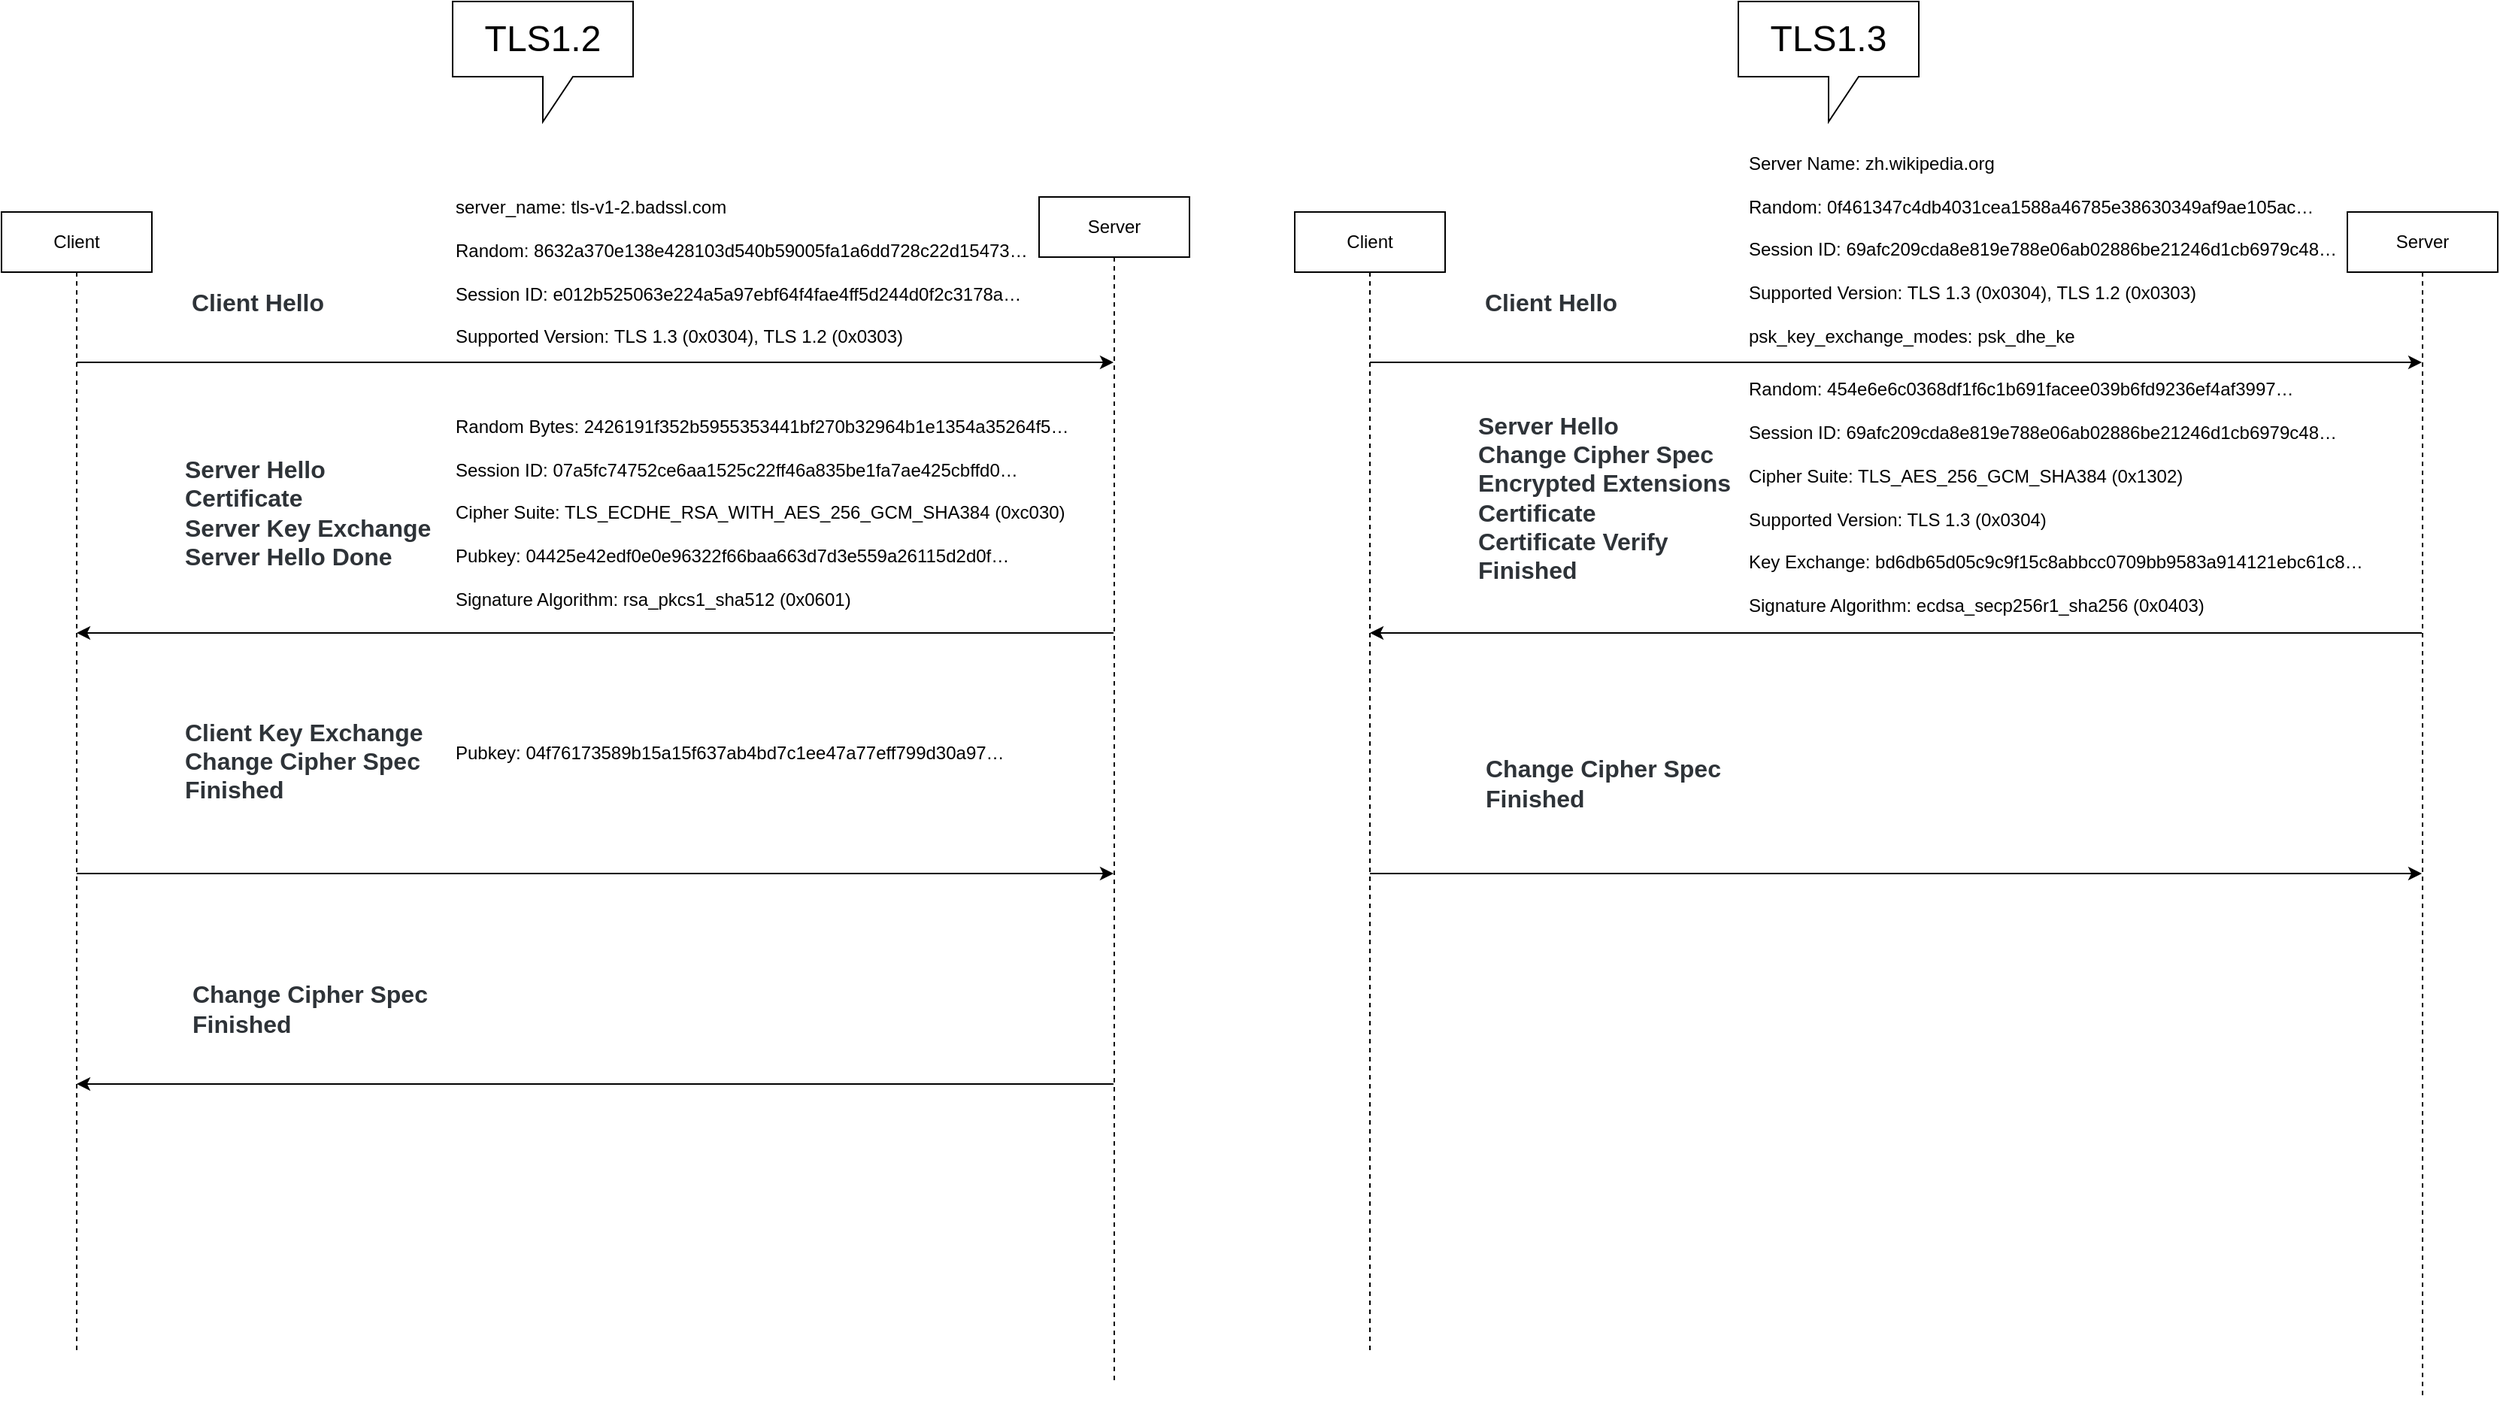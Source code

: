 <mxfile version="13.9.9" type="device"><diagram name="Page-1" id="c37626ed-c26b-45fb-9056-f9ebc6bb27b6"><mxGraphModel dx="903" dy="-172" grid="1" gridSize="10" guides="1" tooltips="1" connect="1" arrows="1" fold="1" page="1" pageScale="1" pageWidth="1100" pageHeight="850" background="none" math="0" shadow="0"><root><mxCell id="0"/><mxCell id="1" parent="0"/><mxCell id="i67hW6G2p8QOrz7Oyi36-8" style="edgeStyle=orthogonalEdgeStyle;rounded=0;orthogonalLoop=1;jettySize=auto;html=1;" parent="1" source="i67hW6G2p8QOrz7Oyi36-3" target="i67hW6G2p8QOrz7Oyi36-4" edge="1"><mxGeometry relative="1" as="geometry"><Array as="points"><mxPoint x="290" y="1120"/><mxPoint x="290" y="1120"/></Array></mxGeometry></mxCell><mxCell id="i67hW6G2p8QOrz7Oyi36-12" style="edgeStyle=orthogonalEdgeStyle;rounded=0;orthogonalLoop=1;jettySize=auto;html=1;" parent="1" source="i67hW6G2p8QOrz7Oyi36-3" target="i67hW6G2p8QOrz7Oyi36-4" edge="1"><mxGeometry relative="1" as="geometry"><Array as="points"><mxPoint x="480" y="1460"/><mxPoint x="480" y="1460"/></Array></mxGeometry></mxCell><mxCell id="i67hW6G2p8QOrz7Oyi36-3" value="Client" style="shape=umlLifeline;perimeter=lifelinePerimeter;whiteSpace=wrap;html=1;container=1;collapsible=0;recursiveResize=0;outlineConnect=0;" parent="1" vertex="1"><mxGeometry x="90" y="1020" width="100" height="760" as="geometry"/></mxCell><mxCell id="i67hW6G2p8QOrz7Oyi36-10" style="edgeStyle=orthogonalEdgeStyle;rounded=0;orthogonalLoop=1;jettySize=auto;html=1;" parent="1" source="i67hW6G2p8QOrz7Oyi36-4" target="i67hW6G2p8QOrz7Oyi36-3" edge="1"><mxGeometry relative="1" as="geometry"><Array as="points"><mxPoint x="280" y="1300"/><mxPoint x="280" y="1300"/></Array></mxGeometry></mxCell><mxCell id="i67hW6G2p8QOrz7Oyi36-19" style="edgeStyle=orthogonalEdgeStyle;rounded=0;orthogonalLoop=1;jettySize=auto;html=1;" parent="1" source="i67hW6G2p8QOrz7Oyi36-4" target="i67hW6G2p8QOrz7Oyi36-3" edge="1"><mxGeometry relative="1" as="geometry"><Array as="points"><mxPoint x="510" y="1600"/><mxPoint x="510" y="1600"/></Array></mxGeometry></mxCell><mxCell id="i67hW6G2p8QOrz7Oyi36-4" value="Server" style="shape=umlLifeline;perimeter=lifelinePerimeter;whiteSpace=wrap;html=1;container=1;collapsible=0;recursiveResize=0;outlineConnect=0;" parent="1" vertex="1"><mxGeometry x="780" y="1010" width="100" height="790" as="geometry"/></mxCell><mxCell id="i67hW6G2p8QOrz7Oyi36-9" value="&lt;strong style=&quot;box-sizing: border-box ; color: rgb(46 , 51 , 56) ; font-family: &amp;#34;inter&amp;#34; , , &amp;#34;blinkmacsystemfont&amp;#34; , &amp;#34;segoe ui&amp;#34; , &amp;#34;roboto&amp;#34; , &amp;#34;helvetica&amp;#34; , &amp;#34;arial&amp;#34; , sans-serif , &amp;#34;apple color emoji&amp;#34; , &amp;#34;segoe ui emoji&amp;#34; , &amp;#34;segoe ui symbol&amp;#34; , &amp;#34;microsoft yahei light&amp;#34; , sans-serif ; font-size: 16px ; background-color: rgb(255 , 255 , 255)&quot;&gt;Client Hello&lt;/strong&gt;" style="text;html=1;align=center;verticalAlign=middle;resizable=0;points=[];autosize=1;" parent="1" vertex="1"><mxGeometry x="210" y="1070" width="100" height="20" as="geometry"/></mxCell><mxCell id="i67hW6G2p8QOrz7Oyi36-11" value="&lt;strong style=&quot;box-sizing: border-box ; color: rgb(46 , 51 , 56) ; font-family: &amp;#34;inter&amp;#34; , , &amp;#34;blinkmacsystemfont&amp;#34; , &amp;#34;segoe ui&amp;#34; , &amp;#34;roboto&amp;#34; , &amp;#34;helvetica&amp;#34; , &amp;#34;arial&amp;#34; , sans-serif , &amp;#34;apple color emoji&amp;#34; , &amp;#34;segoe ui emoji&amp;#34; , &amp;#34;segoe ui symbol&amp;#34; , &amp;#34;microsoft yahei light&amp;#34; , sans-serif ; font-size: 16px ; background-color: rgb(255 , 255 , 255)&quot;&gt;Server Hello&lt;br&gt;Certificate&lt;br&gt;Server Key Exchange&lt;br&gt;&lt;div&gt;&lt;strong style=&quot;box-sizing: border-box&quot;&gt;Server Hello Done&lt;/strong&gt;&lt;/div&gt;&lt;/strong&gt;" style="text;html=1;align=left;verticalAlign=middle;resizable=0;points=[];autosize=1;" parent="1" vertex="1"><mxGeometry x="210" y="1190" width="180" height="60" as="geometry"/></mxCell><mxCell id="i67hW6G2p8QOrz7Oyi36-13" value="&lt;strong style=&quot;box-sizing: border-box ; color: rgb(46 , 51 , 56) ; font-family: &amp;#34;inter&amp;#34; , , &amp;#34;blinkmacsystemfont&amp;#34; , &amp;#34;segoe ui&amp;#34; , &amp;#34;roboto&amp;#34; , &amp;#34;helvetica&amp;#34; , &amp;#34;arial&amp;#34; , sans-serif , &amp;#34;apple color emoji&amp;#34; , &amp;#34;segoe ui emoji&amp;#34; , &amp;#34;segoe ui symbol&amp;#34; , &amp;#34;microsoft yahei light&amp;#34; , sans-serif ; font-size: 16px ; background-color: rgb(255 , 255 , 255)&quot;&gt;Client Key Exchange&lt;br&gt;Change Cipher Spec&lt;br&gt;Finished&lt;/strong&gt;" style="text;html=1;align=left;verticalAlign=middle;resizable=0;points=[];autosize=1;" parent="1" vertex="1"><mxGeometry x="210" y="1360" width="170" height="50" as="geometry"/></mxCell><mxCell id="i67hW6G2p8QOrz7Oyi36-14" value="&lt;strong style=&quot;box-sizing: border-box ; color: rgb(46 , 51 , 56) ; font-family: &amp;#34;inter&amp;#34; , , &amp;#34;blinkmacsystemfont&amp;#34; , &amp;#34;segoe ui&amp;#34; , &amp;#34;roboto&amp;#34; , &amp;#34;helvetica&amp;#34; , &amp;#34;arial&amp;#34; , sans-serif , &amp;#34;apple color emoji&amp;#34; , &amp;#34;segoe ui emoji&amp;#34; , &amp;#34;segoe ui symbol&amp;#34; , &amp;#34;microsoft yahei light&amp;#34; , sans-serif ; font-size: 16px ; background-color: rgb(255 , 255 , 255)&quot;&gt;Change Cipher Spec&lt;br&gt;Finished&lt;/strong&gt;" style="text;html=1;align=left;verticalAlign=middle;resizable=0;points=[];autosize=1;" parent="1" vertex="1"><mxGeometry x="215" y="1530" width="170" height="40" as="geometry"/></mxCell><mxCell id="i67hW6G2p8QOrz7Oyi36-20" value="TLS1.2" style="shape=callout;whiteSpace=wrap;html=1;perimeter=calloutPerimeter;fontSize=24;" parent="1" vertex="1"><mxGeometry x="390" y="880" width="120" height="80" as="geometry"/></mxCell><mxCell id="i67hW6G2p8QOrz7Oyi36-29" style="edgeStyle=orthogonalEdgeStyle;rounded=0;orthogonalLoop=1;jettySize=auto;html=1;" parent="1" source="i67hW6G2p8QOrz7Oyi36-31" target="i67hW6G2p8QOrz7Oyi36-34" edge="1"><mxGeometry relative="1" as="geometry"><Array as="points"><mxPoint x="1150" y="1120"/><mxPoint x="1150" y="1120"/></Array></mxGeometry></mxCell><mxCell id="i67hW6G2p8QOrz7Oyi36-30" style="edgeStyle=orthogonalEdgeStyle;rounded=0;orthogonalLoop=1;jettySize=auto;html=1;" parent="1" source="i67hW6G2p8QOrz7Oyi36-31" target="i67hW6G2p8QOrz7Oyi36-34" edge="1"><mxGeometry relative="1" as="geometry"><Array as="points"><mxPoint x="1340" y="1460"/><mxPoint x="1340" y="1460"/></Array></mxGeometry></mxCell><mxCell id="i67hW6G2p8QOrz7Oyi36-31" value="Client" style="shape=umlLifeline;perimeter=lifelinePerimeter;whiteSpace=wrap;html=1;container=1;collapsible=0;recursiveResize=0;outlineConnect=0;" parent="1" vertex="1"><mxGeometry x="950" y="1020" width="100" height="760" as="geometry"/></mxCell><mxCell id="i67hW6G2p8QOrz7Oyi36-32" style="edgeStyle=orthogonalEdgeStyle;rounded=0;orthogonalLoop=1;jettySize=auto;html=1;" parent="1" source="i67hW6G2p8QOrz7Oyi36-34" target="i67hW6G2p8QOrz7Oyi36-31" edge="1"><mxGeometry relative="1" as="geometry"><Array as="points"><mxPoint x="1140" y="1300"/><mxPoint x="1140" y="1300"/></Array></mxGeometry></mxCell><mxCell id="i67hW6G2p8QOrz7Oyi36-34" value="Server" style="shape=umlLifeline;perimeter=lifelinePerimeter;whiteSpace=wrap;html=1;container=1;collapsible=0;recursiveResize=0;outlineConnect=0;" parent="1" vertex="1"><mxGeometry x="1650" y="1020" width="100" height="790" as="geometry"/></mxCell><mxCell id="i67hW6G2p8QOrz7Oyi36-35" value="&lt;strong style=&quot;box-sizing: border-box ; color: rgb(46 , 51 , 56) ; font-family: &amp;#34;inter&amp;#34; , , &amp;#34;blinkmacsystemfont&amp;#34; , &amp;#34;segoe ui&amp;#34; , &amp;#34;roboto&amp;#34; , &amp;#34;helvetica&amp;#34; , &amp;#34;arial&amp;#34; , sans-serif , &amp;#34;apple color emoji&amp;#34; , &amp;#34;segoe ui emoji&amp;#34; , &amp;#34;segoe ui symbol&amp;#34; , &amp;#34;microsoft yahei light&amp;#34; , sans-serif ; font-size: 16px ; background-color: rgb(255 , 255 , 255)&quot;&gt;Client Hello&lt;/strong&gt;" style="text;html=1;align=center;verticalAlign=middle;resizable=0;points=[];autosize=1;" parent="1" vertex="1"><mxGeometry x="1070" y="1070" width="100" height="20" as="geometry"/></mxCell><mxCell id="i67hW6G2p8QOrz7Oyi36-36" value="&lt;strong style=&quot;box-sizing: border-box ; color: rgb(46 , 51 , 56) ; font-family: &amp;#34;inter&amp;#34; , , &amp;#34;blinkmacsystemfont&amp;#34; , &amp;#34;segoe ui&amp;#34; , &amp;#34;roboto&amp;#34; , &amp;#34;helvetica&amp;#34; , &amp;#34;arial&amp;#34; , sans-serif , &amp;#34;apple color emoji&amp;#34; , &amp;#34;segoe ui emoji&amp;#34; , &amp;#34;segoe ui symbol&amp;#34; , &amp;#34;microsoft yahei light&amp;#34; , sans-serif ; font-size: 16px ; background-color: rgb(255 , 255 , 255)&quot;&gt;Server Hello&lt;br&gt;Change Cipher Spec&lt;br&gt;Encrypted Extensions&lt;br&gt;Certificate&lt;br&gt;Certificate Verify&lt;br&gt;Finished&lt;/strong&gt;" style="text;html=1;align=left;verticalAlign=middle;resizable=0;points=[];autosize=1;" parent="1" vertex="1"><mxGeometry x="1070" y="1160" width="180" height="100" as="geometry"/></mxCell><mxCell id="i67hW6G2p8QOrz7Oyi36-38" value="&lt;strong style=&quot;box-sizing: border-box ; color: rgb(46 , 51 , 56) ; font-family: &amp;#34;inter&amp;#34; , , &amp;#34;blinkmacsystemfont&amp;#34; , &amp;#34;segoe ui&amp;#34; , &amp;#34;roboto&amp;#34; , &amp;#34;helvetica&amp;#34; , &amp;#34;arial&amp;#34; , sans-serif , &amp;#34;apple color emoji&amp;#34; , &amp;#34;segoe ui emoji&amp;#34; , &amp;#34;segoe ui symbol&amp;#34; , &amp;#34;microsoft yahei light&amp;#34; , sans-serif ; font-size: 16px ; background-color: rgb(255 , 255 , 255)&quot;&gt;Change Cipher Spec&lt;br&gt;Finished&lt;/strong&gt;" style="text;html=1;align=left;verticalAlign=middle;resizable=0;points=[];autosize=1;" parent="1" vertex="1"><mxGeometry x="1075" y="1380" width="170" height="40" as="geometry"/></mxCell><mxCell id="i67hW6G2p8QOrz7Oyi36-39" value="TLS1.3" style="shape=callout;whiteSpace=wrap;html=1;perimeter=calloutPerimeter;fontSize=24;" parent="1" vertex="1"><mxGeometry x="1245" y="880" width="120" height="80" as="geometry"/></mxCell><mxCell id="ultxmvoxS8TIhQQ-tgA0-1" value="&lt;div&gt;server_name: tls-v1-2.badssl.com&lt;/div&gt;&lt;div&gt;&lt;br&gt;&lt;/div&gt;&lt;div&gt;Random: 8632a370e138e428103d540b59005fa1a6dd728c22d15473…&lt;/div&gt;&lt;div&gt;&lt;br&gt;&lt;/div&gt;&lt;div&gt;Session ID: e012b525063e224a5a97ebf64f4fae4ff5d244d0f2c3178a…&lt;/div&gt;&lt;div&gt;&lt;br&gt;&lt;/div&gt;&lt;div&gt;Supported Version:&amp;nbsp;&lt;span&gt;TLS 1.3 (0x0304),&amp;nbsp;&lt;/span&gt;&lt;span&gt;TLS 1.2 (0x0303)&lt;/span&gt;&lt;/div&gt;" style="text;html=1;align=left;verticalAlign=middle;resizable=0;points=[];autosize=1;" vertex="1" parent="1"><mxGeometry x="390" y="1010" width="400" height="100" as="geometry"/></mxCell><mxCell id="ultxmvoxS8TIhQQ-tgA0-2" value="&lt;div&gt;Random Bytes: 2426191f352b5955353441bf270b32964b1e1354a35264f5…&lt;/div&gt;&lt;div&gt;&lt;br&gt;&lt;/div&gt;&lt;div&gt;Session ID: 07a5fc74752ce6aa1525c22ff46a835be1fa7ae425cbffd0…&lt;/div&gt;&lt;div&gt;&lt;br&gt;&lt;/div&gt;&lt;div&gt;Cipher Suite: TLS_ECDHE_RSA_WITH_AES_256_GCM_SHA384 (0xc030)&lt;/div&gt;&lt;div&gt;&lt;br&gt;&lt;/div&gt;&lt;div&gt;Pubkey: 04425e42edf0e0e96322f66baa663d7d3e559a26115d2d0f…&lt;/div&gt;&lt;div&gt;&lt;br&gt;&lt;/div&gt;&lt;div&gt;Signature Algorithm: rsa_pkcs1_sha512 (0x0601)&lt;/div&gt;" style="text;html=1;align=left;verticalAlign=middle;resizable=0;points=[];autosize=1;" vertex="1" parent="1"><mxGeometry x="390" y="1155" width="420" height="130" as="geometry"/></mxCell><mxCell id="ultxmvoxS8TIhQQ-tgA0-3" value="Pubkey: 04f76173589b15a15f637ab4bd7c1ee47a77eff799d30a97…" style="text;html=1;align=left;verticalAlign=middle;resizable=0;points=[];autosize=1;" vertex="1" parent="1"><mxGeometry x="390" y="1370" width="380" height="20" as="geometry"/></mxCell><mxCell id="ultxmvoxS8TIhQQ-tgA0-4" value="&lt;div&gt;Server Name: zh.wikipedia.org&lt;/div&gt;&lt;div&gt;&lt;br&gt;&lt;/div&gt;&lt;div&gt;Random: 0f461347c4db4031cea1588a46785e38630349af9ae105ac…&lt;/div&gt;&lt;div&gt;&lt;br&gt;&lt;/div&gt;&lt;div&gt;Session ID: 69afc209cda8e819e788e06ab02886be21246d1cb6979c48…&lt;/div&gt;&lt;div&gt;&lt;br&gt;&lt;/div&gt;&lt;div&gt;Supported Version:&amp;nbsp;&lt;span&gt;TLS 1.3 (0x0304),&amp;nbsp;&lt;/span&gt;&lt;span&gt;TLS 1.2 (0x0303)&lt;/span&gt;&lt;/div&gt;&lt;div&gt;&lt;br&gt;&lt;/div&gt;&lt;div&gt;psk_key_exchange_modes: psk_dhe_ke&lt;/div&gt;" style="text;html=1;align=left;verticalAlign=middle;resizable=0;points=[];autosize=1;" vertex="1" parent="1"><mxGeometry x="1250" y="980" width="410" height="130" as="geometry"/></mxCell><mxCell id="ultxmvoxS8TIhQQ-tgA0-5" value="&lt;div&gt;Random: 454e6e6c0368df1f6c1b691facee039b6fd9236ef4af3997…&lt;/div&gt;&lt;div&gt;&lt;br&gt;&lt;/div&gt;&lt;div&gt;Session ID: 69afc209cda8e819e788e06ab02886be21246d1cb6979c48…&lt;/div&gt;&lt;div&gt;&lt;br&gt;&lt;/div&gt;&lt;div&gt;Cipher Suite: TLS_AES_256_GCM_SHA384 (0x1302)&lt;/div&gt;&lt;div&gt;&lt;br&gt;&lt;/div&gt;&lt;div&gt;Supported Version: TLS 1.3 (0x0304)&lt;/div&gt;&lt;div&gt;&lt;br&gt;&lt;/div&gt;&lt;div&gt;Key Exchange: bd6db65d05c9c9f15c8abbcc0709bb9583a914121ebc61c8…&lt;/div&gt;&lt;div&gt;&lt;br&gt;&lt;/div&gt;&lt;div&gt;Signature Algorithm: ecdsa_secp256r1_sha256 (0x0403)&lt;/div&gt;" style="text;html=1;align=left;verticalAlign=middle;resizable=0;points=[];autosize=1;" vertex="1" parent="1"><mxGeometry x="1250" y="1130" width="420" height="160" as="geometry"/></mxCell></root></mxGraphModel></diagram></mxfile>
